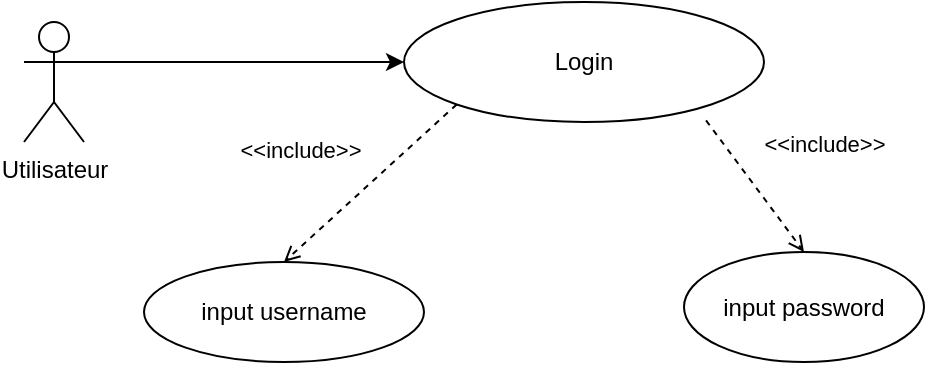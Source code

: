 <mxfile>
    <diagram id="IRkcRxtKJTBxBsNw3e08" name="Page-1">
        <mxGraphModel dx="1073" dy="556" grid="1" gridSize="10" guides="1" tooltips="1" connect="1" arrows="1" fold="1" page="1" pageScale="1" pageWidth="850" pageHeight="1100" math="0" shadow="0">
            <root>
                <mxCell id="0"/>
                <mxCell id="1" parent="0"/>
                <mxCell id="2" value="Utilisateur&lt;div&gt;&lt;br&gt;&lt;/div&gt;" style="shape=umlActor;verticalLabelPosition=bottom;verticalAlign=top;html=1;outlineConnect=0;" vertex="1" parent="1">
                    <mxGeometry x="160" y="150" width="30" height="60" as="geometry"/>
                </mxCell>
                <mxCell id="5" value="Login" style="ellipse;whiteSpace=wrap;html=1;" vertex="1" parent="1">
                    <mxGeometry x="350" y="140" width="180" height="60" as="geometry"/>
                </mxCell>
                <mxCell id="6" value="" style="endArrow=classic;html=1;exitX=1;exitY=0.333;exitDx=0;exitDy=0;exitPerimeter=0;" edge="1" parent="1" source="2" target="5">
                    <mxGeometry width="50" height="50" relative="1" as="geometry">
                        <mxPoint x="400" y="310" as="sourcePoint"/>
                        <mxPoint x="450" y="260" as="targetPoint"/>
                    </mxGeometry>
                </mxCell>
                <mxCell id="7" value="input username" style="ellipse;whiteSpace=wrap;html=1;" vertex="1" parent="1">
                    <mxGeometry x="220" y="270" width="140" height="50" as="geometry"/>
                </mxCell>
                <mxCell id="9" value="&amp;lt;&amp;lt;include&amp;gt;&amp;gt;" style="html=1;verticalAlign=bottom;labelBackgroundColor=none;endArrow=open;endFill=0;dashed=1;exitX=0;exitY=1;exitDx=0;exitDy=0;entryX=0.5;entryY=0;entryDx=0;entryDy=0;" edge="1" parent="1" source="5" target="7">
                    <mxGeometry x="0.357" y="-29" width="160" relative="1" as="geometry">
                        <mxPoint x="340" y="280" as="sourcePoint"/>
                        <mxPoint x="500" y="280" as="targetPoint"/>
                        <mxPoint as="offset"/>
                    </mxGeometry>
                </mxCell>
                <mxCell id="10" value="input password" style="ellipse;whiteSpace=wrap;html=1;" vertex="1" parent="1">
                    <mxGeometry x="490" y="265" width="120" height="55" as="geometry"/>
                </mxCell>
                <mxCell id="11" value="&amp;lt;&amp;lt;include&amp;gt;&amp;gt;" style="html=1;verticalAlign=bottom;labelBackgroundColor=none;endArrow=open;endFill=0;dashed=1;exitX=0.839;exitY=0.987;exitDx=0;exitDy=0;exitPerimeter=0;entryX=0.5;entryY=0;entryDx=0;entryDy=0;" edge="1" parent="1" source="5" target="10">
                    <mxGeometry x="0.266" y="35" width="160" relative="1" as="geometry">
                        <mxPoint x="340" y="280" as="sourcePoint"/>
                        <mxPoint x="500" y="280" as="targetPoint"/>
                        <mxPoint as="offset"/>
                    </mxGeometry>
                </mxCell>
            </root>
        </mxGraphModel>
    </diagram>
</mxfile>